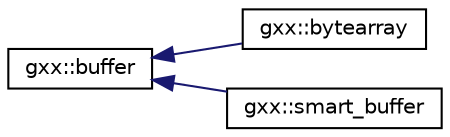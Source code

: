 digraph "Graphical Class Hierarchy"
{
  edge [fontname="Helvetica",fontsize="10",labelfontname="Helvetica",labelfontsize="10"];
  node [fontname="Helvetica",fontsize="10",shape=record];
  rankdir="LR";
  Node1 [label="gxx::buffer",height=0.2,width=0.4,color="black", fillcolor="white", style="filled",URL="$classgxx_1_1buffer.html"];
  Node1 -> Node2 [dir="back",color="midnightblue",fontsize="10",style="solid",fontname="Helvetica"];
  Node2 [label="gxx::bytearray",height=0.2,width=0.4,color="black", fillcolor="white", style="filled",URL="$classgxx_1_1bytearray.html"];
  Node1 -> Node3 [dir="back",color="midnightblue",fontsize="10",style="solid",fontname="Helvetica"];
  Node3 [label="gxx::smart_buffer",height=0.2,width=0.4,color="black", fillcolor="white", style="filled",URL="$classgxx_1_1smart__buffer.html"];
}
